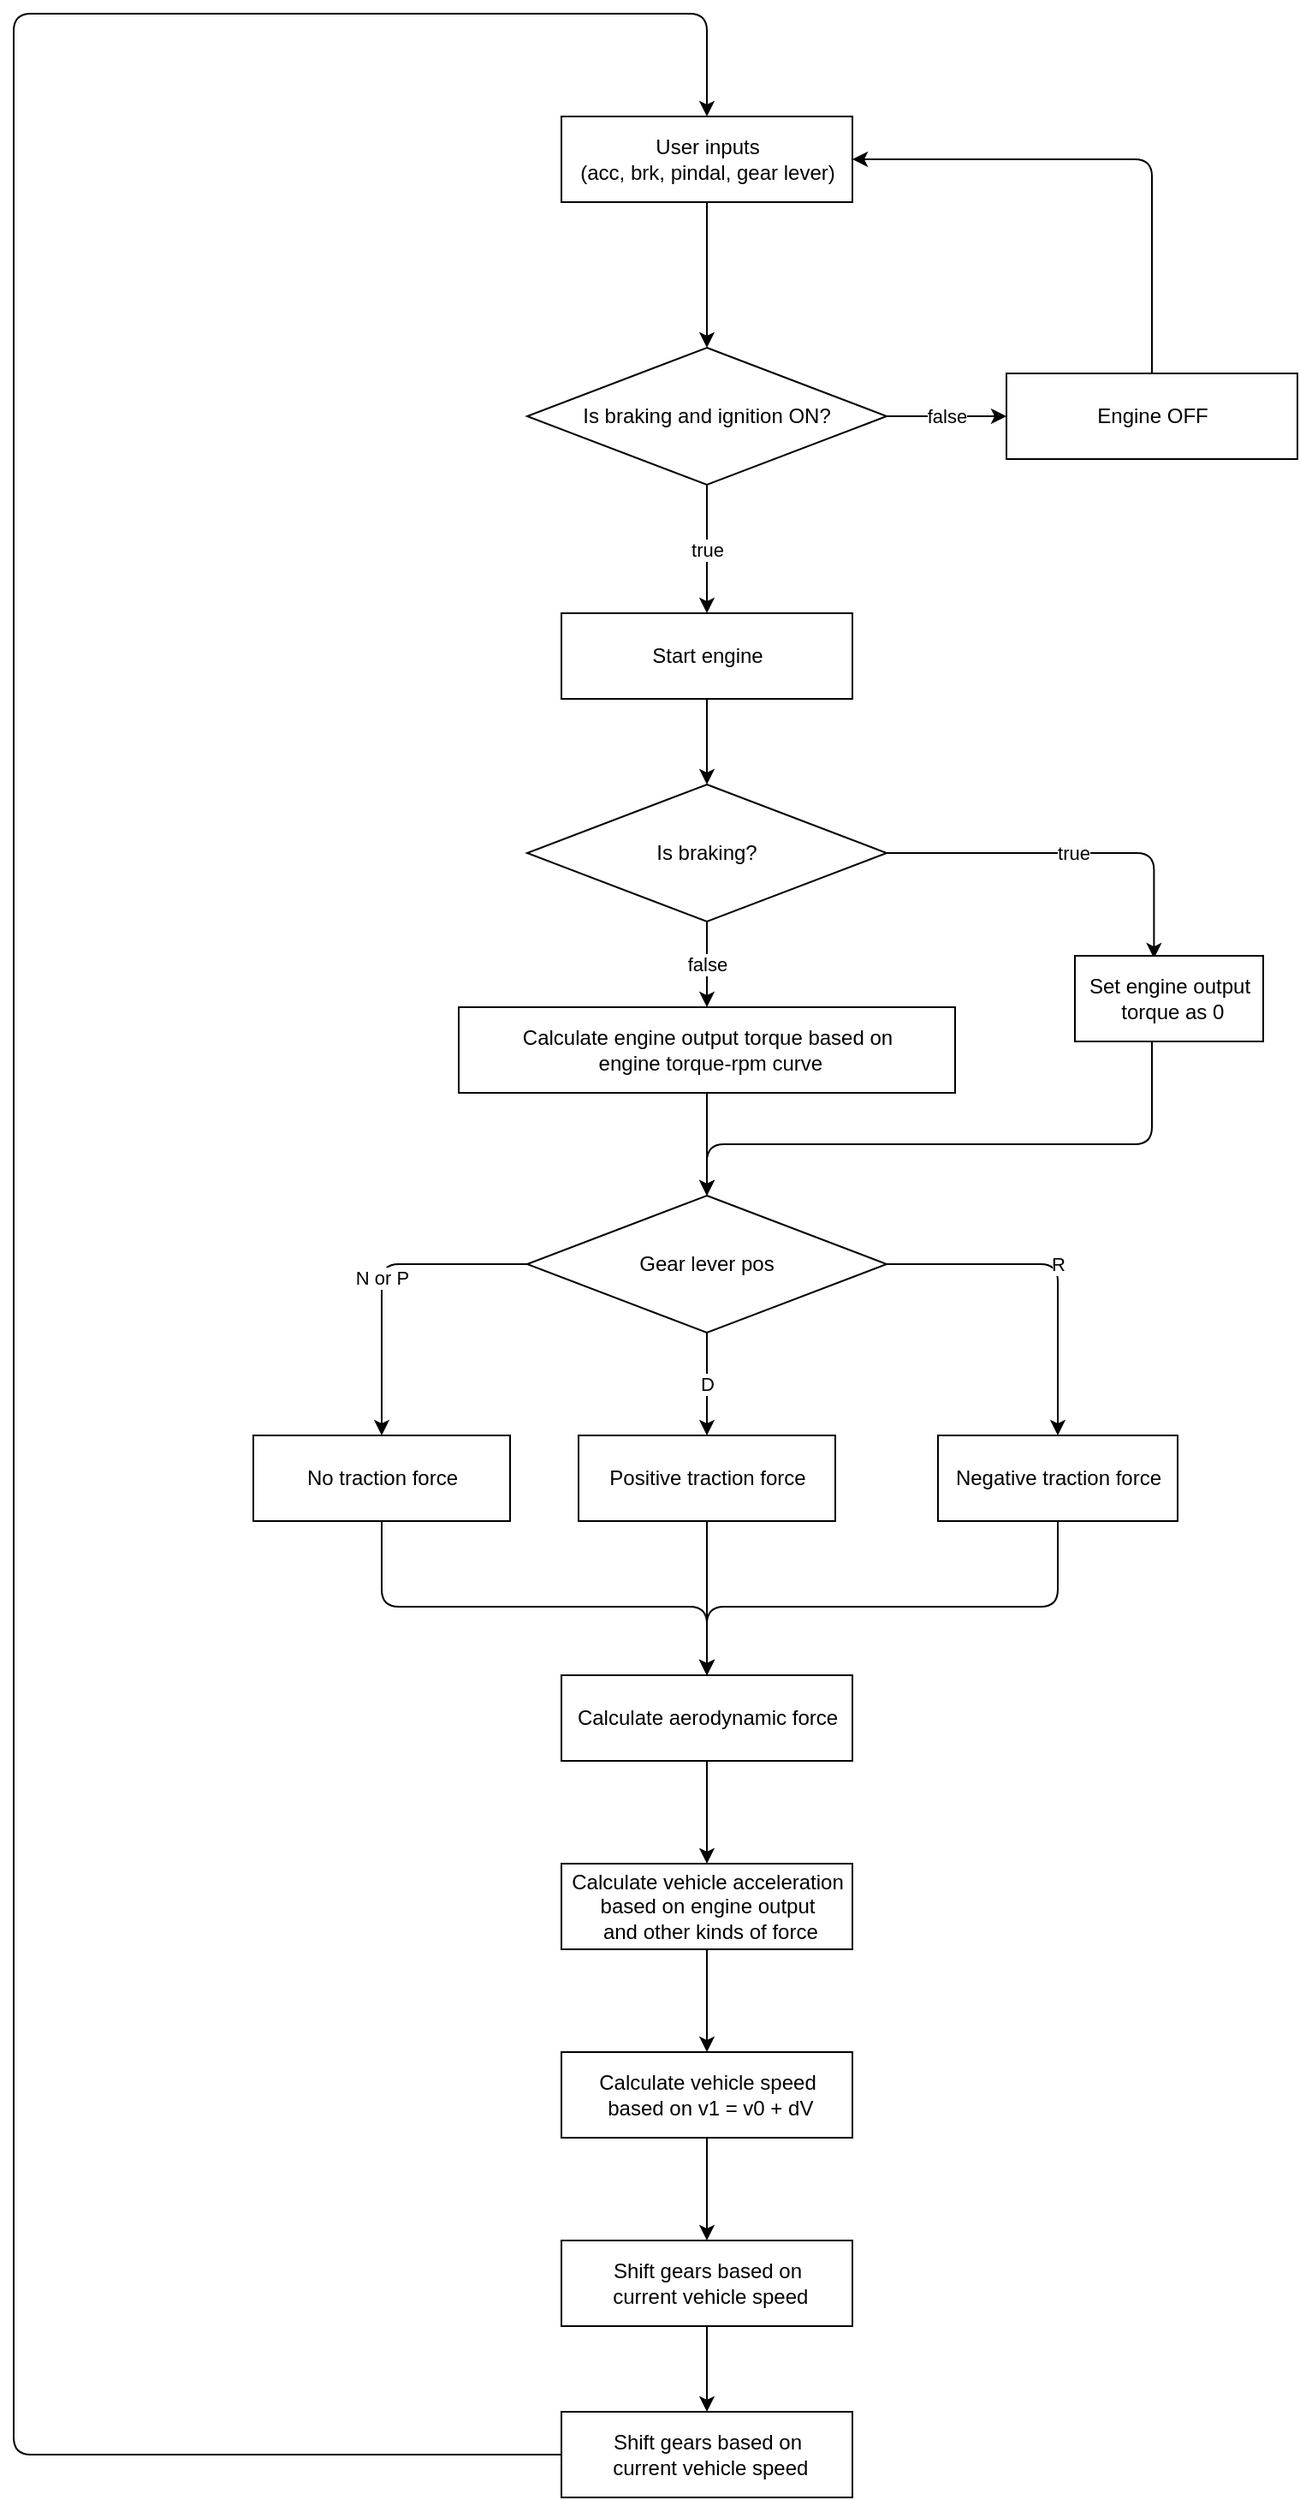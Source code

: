 <mxfile>
    <diagram id="1jWpQOii6SPy_KasVZw6" name="Page-1">
        <mxGraphModel dx="832" dy="2244" grid="1" gridSize="10" guides="1" tooltips="1" connect="1" arrows="1" fold="1" page="1" pageScale="1" pageWidth="850" pageHeight="1100" math="0" shadow="0">
            <root>
                <mxCell id="0"/>
                <mxCell id="1" parent="0"/>
                <mxCell id="42" style="edgeStyle=orthogonalEdgeStyle;html=1;entryX=0.5;entryY=0;entryDx=0;entryDy=0;" edge="1" parent="1" source="2" target="36">
                    <mxGeometry relative="1" as="geometry">
                        <mxPoint x="445" y="-120" as="targetPoint"/>
                    </mxGeometry>
                </mxCell>
                <mxCell id="2" value="User inputs&lt;br&gt;(acc, brk, pindal, gear lever)" style="html=1;" vertex="1" parent="1">
                    <mxGeometry x="360" y="-100" width="170" height="50" as="geometry"/>
                </mxCell>
                <mxCell id="13" value="false" style="edgeStyle=none;html=1;entryX=0.5;entryY=0;entryDx=0;entryDy=0;" edge="1" parent="1" source="5" target="9">
                    <mxGeometry relative="1" as="geometry"/>
                </mxCell>
                <mxCell id="15" value="true" style="edgeStyle=orthogonalEdgeStyle;html=1;entryX=0.42;entryY=0.031;entryDx=0;entryDy=0;entryPerimeter=0;exitX=1;exitY=0.5;exitDx=0;exitDy=0;" edge="1" parent="1" source="5" target="12">
                    <mxGeometry relative="1" as="geometry"/>
                </mxCell>
                <mxCell id="5" value="Is braking?" style="rhombus;whiteSpace=wrap;html=1;" vertex="1" parent="1">
                    <mxGeometry x="340" y="290" width="210" height="80" as="geometry"/>
                </mxCell>
                <mxCell id="17" style="edgeStyle=none;html=1;entryX=0.5;entryY=0;entryDx=0;entryDy=0;" edge="1" parent="1" source="9" target="16">
                    <mxGeometry relative="1" as="geometry"/>
                </mxCell>
                <mxCell id="9" value="Calculate engine output torque based on&lt;br&gt;&amp;nbsp;engine torque-rpm curve" style="html=1;" vertex="1" parent="1">
                    <mxGeometry x="300" y="420" width="290" height="50" as="geometry"/>
                </mxCell>
                <mxCell id="18" style="edgeStyle=orthogonalEdgeStyle;html=1;entryX=0.5;entryY=0;entryDx=0;entryDy=0;" edge="1" parent="1" source="12" target="16">
                    <mxGeometry relative="1" as="geometry">
                        <Array as="points">
                            <mxPoint x="705" y="500"/>
                            <mxPoint x="445" y="500"/>
                        </Array>
                    </mxGeometry>
                </mxCell>
                <mxCell id="12" value="Set engine output&lt;br&gt;&amp;nbsp;torque as 0" style="html=1;" vertex="1" parent="1">
                    <mxGeometry x="660" y="390" width="110" height="50" as="geometry"/>
                </mxCell>
                <mxCell id="20" value="D" style="edgeStyle=none;html=1;entryX=0.5;entryY=0;entryDx=0;entryDy=0;" edge="1" parent="1" source="16" target="19">
                    <mxGeometry relative="1" as="geometry"/>
                </mxCell>
                <mxCell id="22" value="R" style="edgeStyle=orthogonalEdgeStyle;html=1;entryX=0.5;entryY=0;entryDx=0;entryDy=0;exitX=1;exitY=0.5;exitDx=0;exitDy=0;" edge="1" parent="1" source="16" target="21">
                    <mxGeometry relative="1" as="geometry"/>
                </mxCell>
                <mxCell id="24" value="N or P" style="edgeStyle=orthogonalEdgeStyle;html=1;entryX=0.5;entryY=0;entryDx=0;entryDy=0;exitX=0;exitY=0.5;exitDx=0;exitDy=0;" edge="1" parent="1" source="16" target="23">
                    <mxGeometry relative="1" as="geometry"/>
                </mxCell>
                <mxCell id="16" value="Gear lever pos" style="rhombus;whiteSpace=wrap;html=1;" vertex="1" parent="1">
                    <mxGeometry x="340" y="530" width="210" height="80" as="geometry"/>
                </mxCell>
                <mxCell id="28" style="edgeStyle=orthogonalEdgeStyle;html=1;" edge="1" parent="1" source="19" target="25">
                    <mxGeometry relative="1" as="geometry"/>
                </mxCell>
                <mxCell id="19" value="Positive traction force" style="html=1;" vertex="1" parent="1">
                    <mxGeometry x="370" y="670" width="150" height="50" as="geometry"/>
                </mxCell>
                <mxCell id="29" style="edgeStyle=orthogonalEdgeStyle;html=1;" edge="1" parent="1" source="21" target="25">
                    <mxGeometry relative="1" as="geometry">
                        <Array as="points">
                            <mxPoint x="650" y="770"/>
                            <mxPoint x="445" y="770"/>
                        </Array>
                    </mxGeometry>
                </mxCell>
                <mxCell id="21" value="Negative traction force" style="html=1;" vertex="1" parent="1">
                    <mxGeometry x="580" y="670" width="140" height="50" as="geometry"/>
                </mxCell>
                <mxCell id="27" style="edgeStyle=orthogonalEdgeStyle;html=1;" edge="1" parent="1" source="23" target="25">
                    <mxGeometry relative="1" as="geometry">
                        <Array as="points">
                            <mxPoint x="255" y="770"/>
                            <mxPoint x="445" y="770"/>
                        </Array>
                    </mxGeometry>
                </mxCell>
                <mxCell id="23" value="No traction force" style="html=1;" vertex="1" parent="1">
                    <mxGeometry x="180" y="670" width="150" height="50" as="geometry"/>
                </mxCell>
                <mxCell id="30" style="edgeStyle=orthogonalEdgeStyle;html=1;entryX=0.5;entryY=0;entryDx=0;entryDy=0;" edge="1" parent="1" source="25" target="26">
                    <mxGeometry relative="1" as="geometry"/>
                </mxCell>
                <mxCell id="25" value="Calculate aerodynamic force" style="html=1;" vertex="1" parent="1">
                    <mxGeometry x="360" y="810" width="170" height="50" as="geometry"/>
                </mxCell>
                <mxCell id="32" style="edgeStyle=orthogonalEdgeStyle;html=1;" edge="1" parent="1" source="26" target="31">
                    <mxGeometry relative="1" as="geometry"/>
                </mxCell>
                <mxCell id="26" value="Calculate vehicle acceleration&lt;br&gt;based on engine output&lt;br&gt;&amp;nbsp;and other kinds of force" style="html=1;" vertex="1" parent="1">
                    <mxGeometry x="360" y="920" width="170" height="50" as="geometry"/>
                </mxCell>
                <mxCell id="34" style="edgeStyle=orthogonalEdgeStyle;html=1;" edge="1" parent="1" source="31" target="33">
                    <mxGeometry relative="1" as="geometry"/>
                </mxCell>
                <mxCell id="31" value="Calculate vehicle speed&lt;br&gt;&amp;nbsp;based on v1 = v0 + dV" style="html=1;" vertex="1" parent="1">
                    <mxGeometry x="360" y="1030" width="170" height="50" as="geometry"/>
                </mxCell>
                <mxCell id="46" style="edgeStyle=orthogonalEdgeStyle;html=1;" edge="1" parent="1" source="33" target="35">
                    <mxGeometry relative="1" as="geometry"/>
                </mxCell>
                <mxCell id="33" value="Shift gears based on&lt;br&gt;&amp;nbsp;current vehicle speed" style="html=1;" vertex="1" parent="1">
                    <mxGeometry x="360" y="1140" width="170" height="50" as="geometry"/>
                </mxCell>
                <mxCell id="47" style="edgeStyle=orthogonalEdgeStyle;html=1;entryX=0.5;entryY=0;entryDx=0;entryDy=0;" edge="1" parent="1" source="35" target="2">
                    <mxGeometry relative="1" as="geometry">
                        <Array as="points">
                            <mxPoint x="40" y="1265"/>
                            <mxPoint x="40" y="-160"/>
                            <mxPoint x="445" y="-160"/>
                        </Array>
                    </mxGeometry>
                </mxCell>
                <mxCell id="35" value="Shift gears based on&lt;br&gt;&amp;nbsp;current vehicle speed" style="html=1;" vertex="1" parent="1">
                    <mxGeometry x="360" y="1240" width="170" height="50" as="geometry"/>
                </mxCell>
                <mxCell id="40" value="true" style="edgeStyle=orthogonalEdgeStyle;html=1;" edge="1" parent="1" source="36" target="39">
                    <mxGeometry relative="1" as="geometry"/>
                </mxCell>
                <mxCell id="44" value="false" style="edgeStyle=orthogonalEdgeStyle;html=1;entryX=0;entryY=0.5;entryDx=0;entryDy=0;" edge="1" parent="1" source="36" target="43">
                    <mxGeometry relative="1" as="geometry"/>
                </mxCell>
                <mxCell id="36" value="Is braking and ignition ON?" style="rhombus;whiteSpace=wrap;html=1;" vertex="1" parent="1">
                    <mxGeometry x="340" y="35" width="210" height="80" as="geometry"/>
                </mxCell>
                <mxCell id="41" style="edgeStyle=orthogonalEdgeStyle;html=1;entryX=0.5;entryY=0;entryDx=0;entryDy=0;" edge="1" parent="1" source="39" target="5">
                    <mxGeometry relative="1" as="geometry"/>
                </mxCell>
                <mxCell id="39" value="Start engine" style="html=1;" vertex="1" parent="1">
                    <mxGeometry x="360" y="190" width="170" height="50" as="geometry"/>
                </mxCell>
                <mxCell id="45" value="" style="edgeStyle=orthogonalEdgeStyle;html=1;entryX=1;entryY=0.5;entryDx=0;entryDy=0;exitX=0.5;exitY=0;exitDx=0;exitDy=0;" edge="1" parent="1" source="43" target="2">
                    <mxGeometry relative="1" as="geometry"/>
                </mxCell>
                <mxCell id="43" value="Engine OFF" style="html=1;" vertex="1" parent="1">
                    <mxGeometry x="620" y="50" width="170" height="50" as="geometry"/>
                </mxCell>
            </root>
        </mxGraphModel>
    </diagram>
</mxfile>